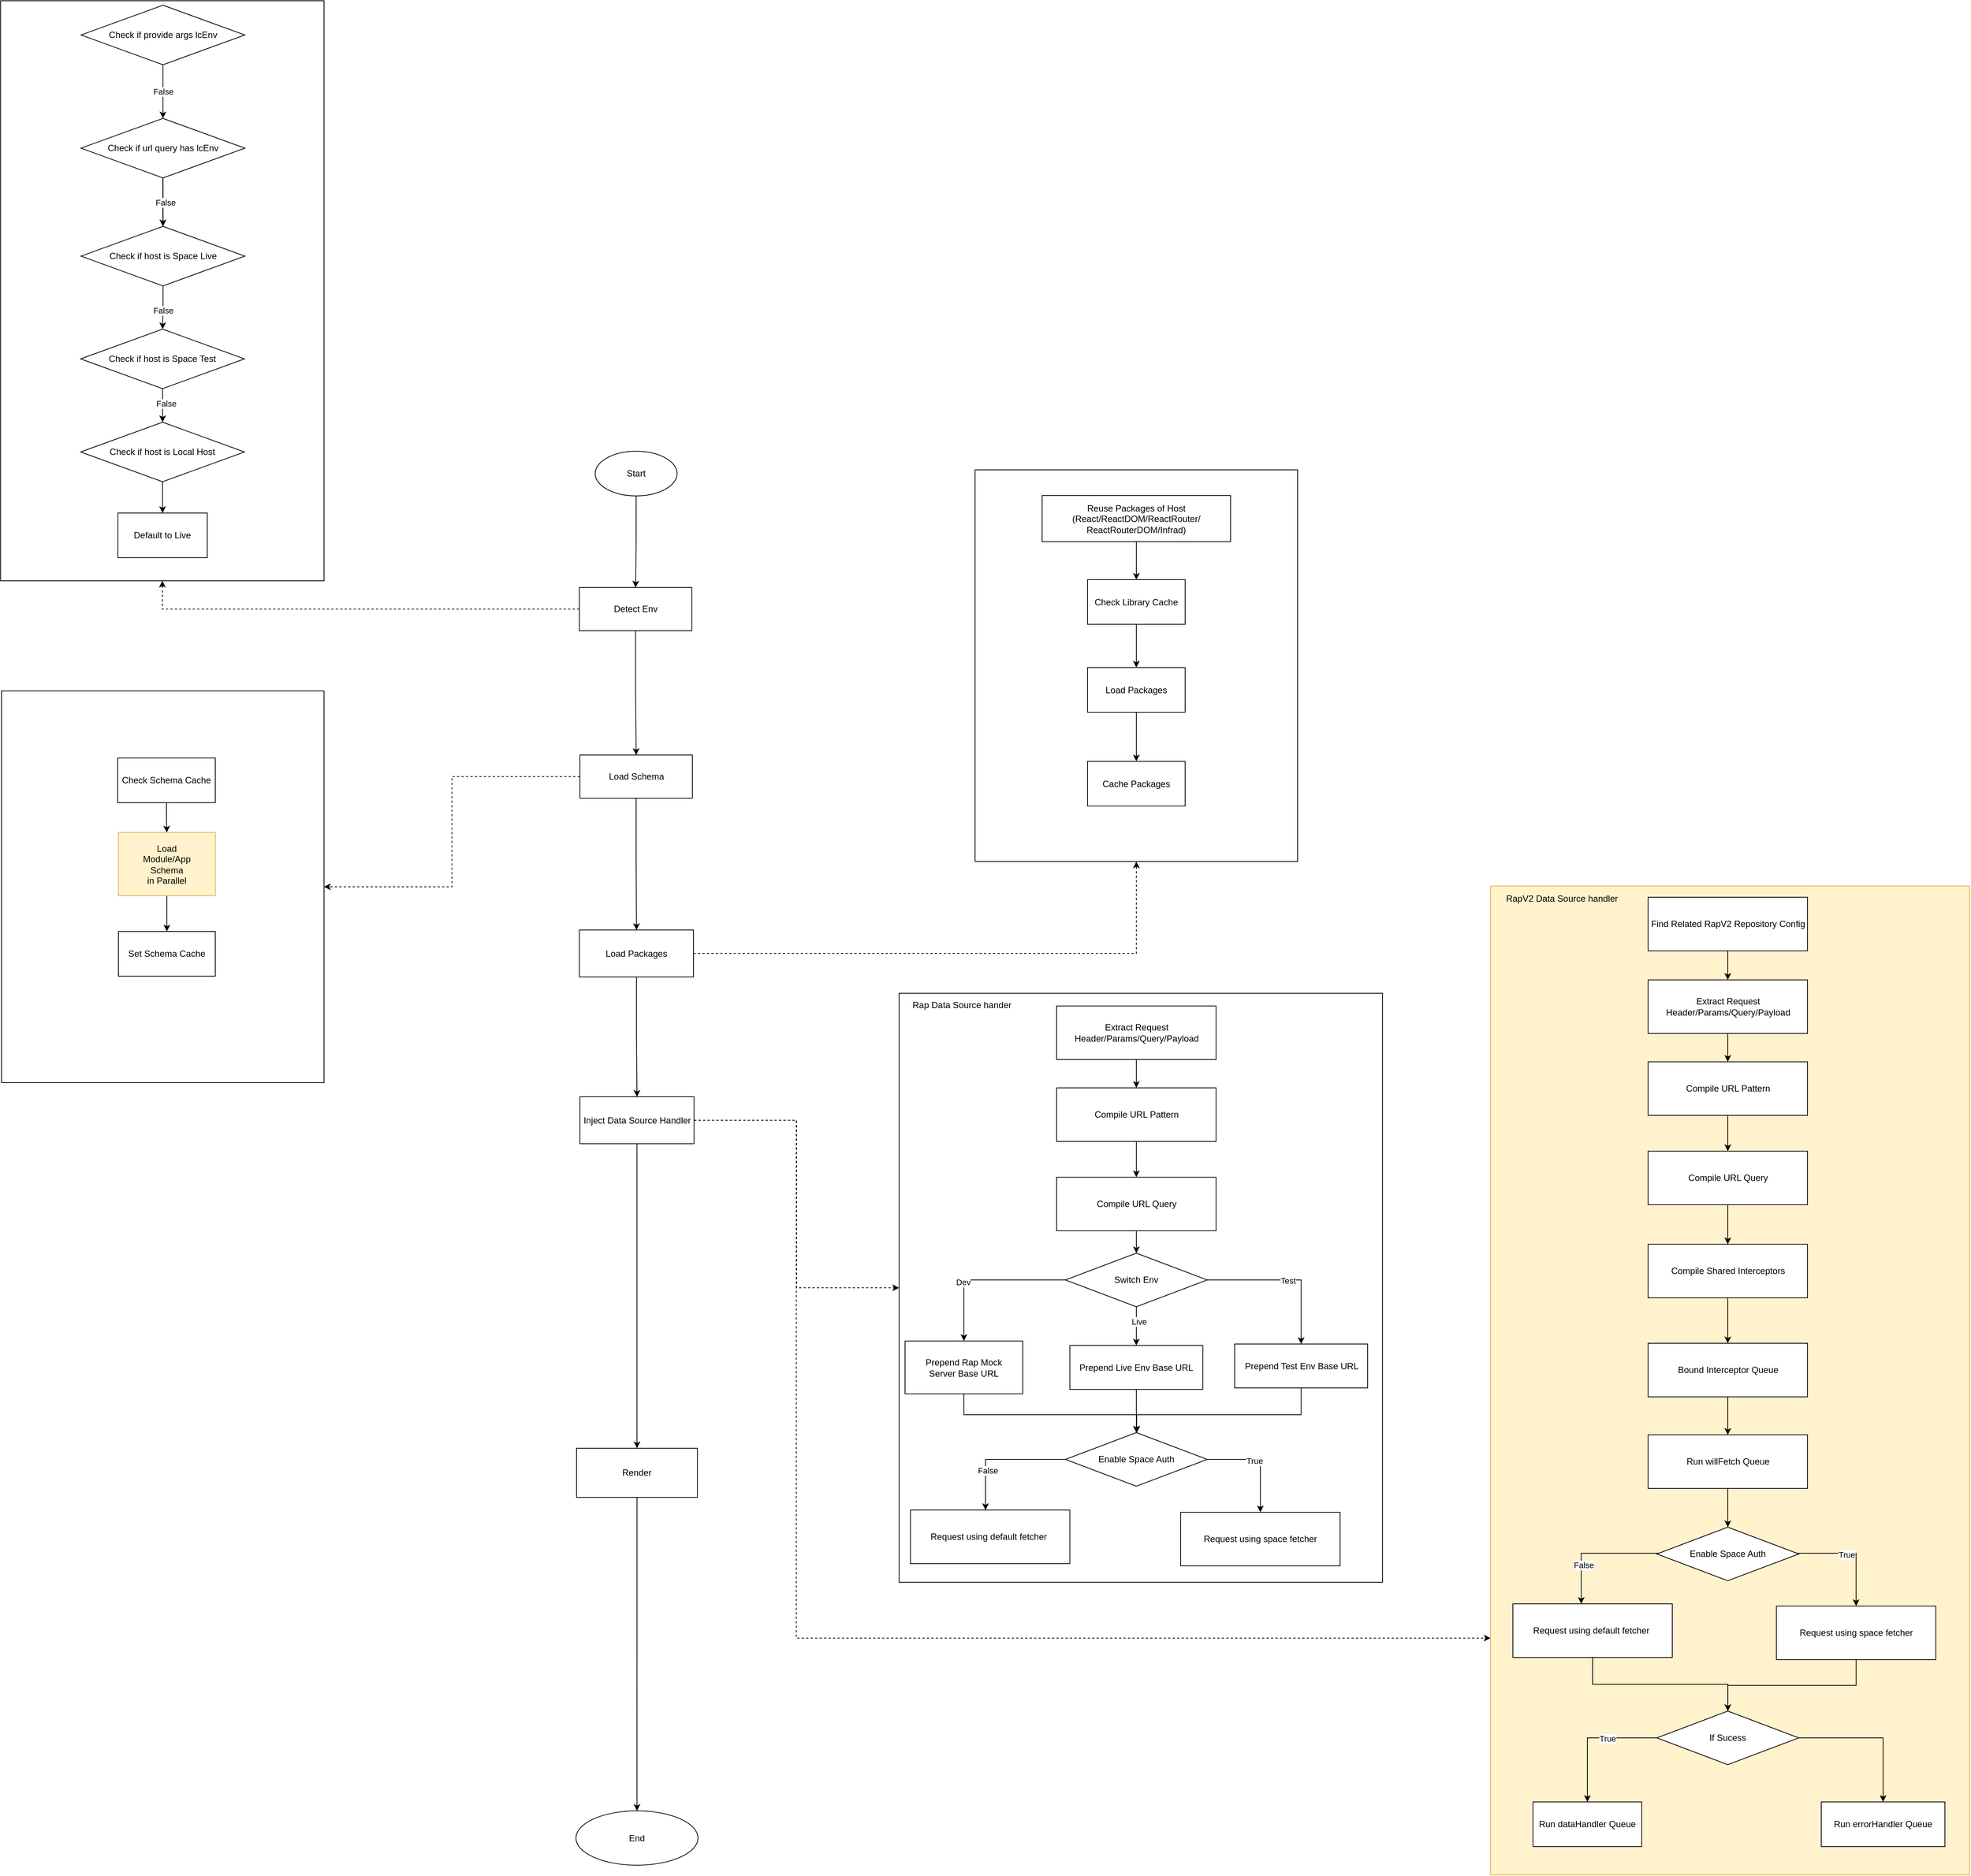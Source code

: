 <mxfile version="21.3.7" type="github">
  <diagram name="Page-1" id="h-ahOq1lyhNz10ORgpAL">
    <mxGraphModel dx="2860" dy="2374" grid="0" gridSize="10" guides="1" tooltips="1" connect="1" arrows="1" fold="1" page="0" pageScale="1" pageWidth="827" pageHeight="1169" math="0" shadow="0">
      <root>
        <mxCell id="0" />
        <mxCell id="1" parent="0" />
        <mxCell id="r_sYGjCmVXQHVw2-_Qh0-10" value="" style="edgeStyle=orthogonalEdgeStyle;rounded=0;orthogonalLoop=1;jettySize=auto;html=1;" edge="1" parent="1" source="r_sYGjCmVXQHVw2-_Qh0-5" target="r_sYGjCmVXQHVw2-_Qh0-9">
          <mxGeometry relative="1" as="geometry" />
        </mxCell>
        <mxCell id="r_sYGjCmVXQHVw2-_Qh0-63" style="edgeStyle=orthogonalEdgeStyle;rounded=0;orthogonalLoop=1;jettySize=auto;html=1;dashed=1;" edge="1" parent="1" source="r_sYGjCmVXQHVw2-_Qh0-5" target="r_sYGjCmVXQHVw2-_Qh0-12">
          <mxGeometry relative="1" as="geometry" />
        </mxCell>
        <mxCell id="r_sYGjCmVXQHVw2-_Qh0-5" value="Load Schema" style="rounded=0;whiteSpace=wrap;html=1;" vertex="1" parent="1">
          <mxGeometry x="259.5" y="31" width="151" height="58" as="geometry" />
        </mxCell>
        <mxCell id="r_sYGjCmVXQHVw2-_Qh0-1" value="Start" style="ellipse;whiteSpace=wrap;html=1;" vertex="1" parent="1">
          <mxGeometry x="280" y="-377" width="110" height="60" as="geometry" />
        </mxCell>
        <mxCell id="r_sYGjCmVXQHVw2-_Qh0-22" style="edgeStyle=orthogonalEdgeStyle;rounded=0;orthogonalLoop=1;jettySize=auto;html=1;dashed=1;" edge="1" parent="1" source="r_sYGjCmVXQHVw2-_Qh0-9" target="r_sYGjCmVXQHVw2-_Qh0-21">
          <mxGeometry relative="1" as="geometry" />
        </mxCell>
        <mxCell id="r_sYGjCmVXQHVw2-_Qh0-67" value="" style="edgeStyle=orthogonalEdgeStyle;rounded=0;orthogonalLoop=1;jettySize=auto;html=1;" edge="1" parent="1" source="r_sYGjCmVXQHVw2-_Qh0-9" target="r_sYGjCmVXQHVw2-_Qh0-66">
          <mxGeometry relative="1" as="geometry" />
        </mxCell>
        <mxCell id="r_sYGjCmVXQHVw2-_Qh0-9" value="Load Packages" style="rounded=0;whiteSpace=wrap;html=1;" vertex="1" parent="1">
          <mxGeometry x="258.75" y="266" width="153.25" height="63" as="geometry" />
        </mxCell>
        <mxCell id="r_sYGjCmVXQHVw2-_Qh0-12" value="" style="rounded=0;whiteSpace=wrap;html=1;" vertex="1" parent="1">
          <mxGeometry x="-517" y="-55" width="433" height="526" as="geometry" />
        </mxCell>
        <mxCell id="r_sYGjCmVXQHVw2-_Qh0-20" value="" style="edgeStyle=orthogonalEdgeStyle;rounded=0;orthogonalLoop=1;jettySize=auto;html=1;" edge="1" parent="1" source="r_sYGjCmVXQHVw2-_Qh0-13" target="r_sYGjCmVXQHVw2-_Qh0-19">
          <mxGeometry relative="1" as="geometry" />
        </mxCell>
        <mxCell id="r_sYGjCmVXQHVw2-_Qh0-13" value="Load &lt;br&gt;Module/App&lt;br&gt;Schema&lt;br&gt;in Parallel" style="rounded=0;whiteSpace=wrap;html=1;fillColor=#fff2cc;strokeColor=#d6b656;" vertex="1" parent="1">
          <mxGeometry x="-360" y="135" width="130" height="85" as="geometry" />
        </mxCell>
        <mxCell id="r_sYGjCmVXQHVw2-_Qh0-16" style="edgeStyle=orthogonalEdgeStyle;rounded=0;orthogonalLoop=1;jettySize=auto;html=1;" edge="1" parent="1" source="r_sYGjCmVXQHVw2-_Qh0-15" target="r_sYGjCmVXQHVw2-_Qh0-13">
          <mxGeometry relative="1" as="geometry" />
        </mxCell>
        <mxCell id="r_sYGjCmVXQHVw2-_Qh0-15" value="Check Schema Cache" style="rounded=0;whiteSpace=wrap;html=1;" vertex="1" parent="1">
          <mxGeometry x="-361" y="35" width="131" height="60" as="geometry" />
        </mxCell>
        <mxCell id="r_sYGjCmVXQHVw2-_Qh0-19" value="Set Schema Cache" style="rounded=0;whiteSpace=wrap;html=1;" vertex="1" parent="1">
          <mxGeometry x="-360" y="268" width="130" height="60" as="geometry" />
        </mxCell>
        <mxCell id="r_sYGjCmVXQHVw2-_Qh0-21" value="" style="rounded=0;whiteSpace=wrap;html=1;" vertex="1" parent="1">
          <mxGeometry x="790" y="-352" width="433" height="526" as="geometry" />
        </mxCell>
        <mxCell id="r_sYGjCmVXQHVw2-_Qh0-27" style="edgeStyle=orthogonalEdgeStyle;rounded=0;orthogonalLoop=1;jettySize=auto;html=1;" edge="1" parent="1" source="r_sYGjCmVXQHVw2-_Qh0-23" target="r_sYGjCmVXQHVw2-_Qh0-26">
          <mxGeometry relative="1" as="geometry" />
        </mxCell>
        <mxCell id="r_sYGjCmVXQHVw2-_Qh0-23" value="Check Library Cache" style="rounded=0;whiteSpace=wrap;html=1;" vertex="1" parent="1">
          <mxGeometry x="941" y="-204.5" width="131" height="60" as="geometry" />
        </mxCell>
        <mxCell id="r_sYGjCmVXQHVw2-_Qh0-25" style="edgeStyle=orthogonalEdgeStyle;rounded=0;orthogonalLoop=1;jettySize=auto;html=1;entryX=0.5;entryY=0;entryDx=0;entryDy=0;" edge="1" parent="1" source="r_sYGjCmVXQHVw2-_Qh0-24" target="r_sYGjCmVXQHVw2-_Qh0-23">
          <mxGeometry relative="1" as="geometry" />
        </mxCell>
        <mxCell id="r_sYGjCmVXQHVw2-_Qh0-24" value="Reuse Packages of Host&lt;br&gt;(React/ReactDOM/ReactRouter/&lt;br&gt;ReactRouterDOM/Infrad)" style="rounded=0;whiteSpace=wrap;html=1;" vertex="1" parent="1">
          <mxGeometry x="880" y="-317.5" width="253" height="62" as="geometry" />
        </mxCell>
        <mxCell id="r_sYGjCmVXQHVw2-_Qh0-29" style="edgeStyle=orthogonalEdgeStyle;rounded=0;orthogonalLoop=1;jettySize=auto;html=1;entryX=0.5;entryY=0;entryDx=0;entryDy=0;" edge="1" parent="1" source="r_sYGjCmVXQHVw2-_Qh0-26" target="r_sYGjCmVXQHVw2-_Qh0-28">
          <mxGeometry relative="1" as="geometry" />
        </mxCell>
        <mxCell id="r_sYGjCmVXQHVw2-_Qh0-26" value="Load Packages" style="rounded=0;whiteSpace=wrap;html=1;" vertex="1" parent="1">
          <mxGeometry x="941" y="-86.5" width="131" height="60" as="geometry" />
        </mxCell>
        <mxCell id="r_sYGjCmVXQHVw2-_Qh0-28" value="Cache Packages" style="rounded=0;whiteSpace=wrap;html=1;" vertex="1" parent="1">
          <mxGeometry x="941" y="39.5" width="131" height="60" as="geometry" />
        </mxCell>
        <mxCell id="r_sYGjCmVXQHVw2-_Qh0-31" value="" style="edgeStyle=orthogonalEdgeStyle;rounded=0;orthogonalLoop=1;jettySize=auto;html=1;" edge="1" parent="1" source="r_sYGjCmVXQHVw2-_Qh0-1" target="r_sYGjCmVXQHVw2-_Qh0-30">
          <mxGeometry relative="1" as="geometry">
            <mxPoint x="335" y="-317" as="sourcePoint" />
            <mxPoint x="335" y="139" as="targetPoint" />
          </mxGeometry>
        </mxCell>
        <mxCell id="r_sYGjCmVXQHVw2-_Qh0-32" style="edgeStyle=orthogonalEdgeStyle;rounded=0;orthogonalLoop=1;jettySize=auto;html=1;" edge="1" parent="1" source="r_sYGjCmVXQHVw2-_Qh0-30" target="r_sYGjCmVXQHVw2-_Qh0-5">
          <mxGeometry relative="1" as="geometry" />
        </mxCell>
        <mxCell id="r_sYGjCmVXQHVw2-_Qh0-34" style="edgeStyle=orthogonalEdgeStyle;rounded=0;orthogonalLoop=1;jettySize=auto;html=1;dashed=1;" edge="1" parent="1" source="r_sYGjCmVXQHVw2-_Qh0-30" target="r_sYGjCmVXQHVw2-_Qh0-33">
          <mxGeometry relative="1" as="geometry" />
        </mxCell>
        <mxCell id="r_sYGjCmVXQHVw2-_Qh0-30" value="Detect Env" style="rounded=0;whiteSpace=wrap;html=1;" vertex="1" parent="1">
          <mxGeometry x="258.75" y="-194" width="151" height="58" as="geometry" />
        </mxCell>
        <mxCell id="r_sYGjCmVXQHVw2-_Qh0-33" value="" style="rounded=0;whiteSpace=wrap;html=1;" vertex="1" parent="1">
          <mxGeometry x="-518.25" y="-982" width="434.25" height="779" as="geometry" />
        </mxCell>
        <mxCell id="r_sYGjCmVXQHVw2-_Qh0-46" value="False" style="edgeStyle=orthogonalEdgeStyle;rounded=0;orthogonalLoop=1;jettySize=auto;html=1;" edge="1" parent="1" source="r_sYGjCmVXQHVw2-_Qh0-42" target="r_sYGjCmVXQHVw2-_Qh0-45">
          <mxGeometry relative="1" as="geometry" />
        </mxCell>
        <mxCell id="r_sYGjCmVXQHVw2-_Qh0-42" value="Check if provide args lcEnv" style="rhombus;whiteSpace=wrap;html=1;" vertex="1" parent="1">
          <mxGeometry x="-410.25" y="-976" width="220" height="80" as="geometry" />
        </mxCell>
        <mxCell id="r_sYGjCmVXQHVw2-_Qh0-48" value="" style="edgeStyle=orthogonalEdgeStyle;rounded=0;orthogonalLoop=1;jettySize=auto;html=1;" edge="1" parent="1" source="r_sYGjCmVXQHVw2-_Qh0-45" target="r_sYGjCmVXQHVw2-_Qh0-47">
          <mxGeometry relative="1" as="geometry" />
        </mxCell>
        <mxCell id="r_sYGjCmVXQHVw2-_Qh0-53" value="" style="edgeStyle=orthogonalEdgeStyle;rounded=0;orthogonalLoop=1;jettySize=auto;html=1;" edge="1" parent="1" source="r_sYGjCmVXQHVw2-_Qh0-45" target="r_sYGjCmVXQHVw2-_Qh0-47">
          <mxGeometry relative="1" as="geometry" />
        </mxCell>
        <mxCell id="r_sYGjCmVXQHVw2-_Qh0-54" value="False" style="edgeLabel;html=1;align=center;verticalAlign=middle;resizable=0;points=[];" vertex="1" connectable="0" parent="r_sYGjCmVXQHVw2-_Qh0-53">
          <mxGeometry x="0.015" y="3" relative="1" as="geometry">
            <mxPoint as="offset" />
          </mxGeometry>
        </mxCell>
        <mxCell id="r_sYGjCmVXQHVw2-_Qh0-45" value="Check if url query has lcEnv" style="rhombus;whiteSpace=wrap;html=1;" vertex="1" parent="1">
          <mxGeometry x="-410.25" y="-824" width="220" height="80" as="geometry" />
        </mxCell>
        <mxCell id="r_sYGjCmVXQHVw2-_Qh0-50" value="" style="edgeStyle=orthogonalEdgeStyle;rounded=0;orthogonalLoop=1;jettySize=auto;html=1;" edge="1" parent="1" source="r_sYGjCmVXQHVw2-_Qh0-47" target="r_sYGjCmVXQHVw2-_Qh0-49">
          <mxGeometry relative="1" as="geometry" />
        </mxCell>
        <mxCell id="r_sYGjCmVXQHVw2-_Qh0-55" value="False" style="edgeLabel;html=1;align=center;verticalAlign=middle;resizable=0;points=[];" vertex="1" connectable="0" parent="r_sYGjCmVXQHVw2-_Qh0-50">
          <mxGeometry x="0.111" relative="1" as="geometry">
            <mxPoint y="1" as="offset" />
          </mxGeometry>
        </mxCell>
        <mxCell id="r_sYGjCmVXQHVw2-_Qh0-47" value="Check if host is Space Live" style="rhombus;whiteSpace=wrap;html=1;" vertex="1" parent="1">
          <mxGeometry x="-410.25" y="-679" width="220" height="80" as="geometry" />
        </mxCell>
        <mxCell id="r_sYGjCmVXQHVw2-_Qh0-52" value="" style="edgeStyle=orthogonalEdgeStyle;rounded=0;orthogonalLoop=1;jettySize=auto;html=1;" edge="1" parent="1" source="r_sYGjCmVXQHVw2-_Qh0-49" target="r_sYGjCmVXQHVw2-_Qh0-51">
          <mxGeometry relative="1" as="geometry" />
        </mxCell>
        <mxCell id="r_sYGjCmVXQHVw2-_Qh0-56" value="False" style="edgeLabel;html=1;align=center;verticalAlign=middle;resizable=0;points=[];" vertex="1" connectable="0" parent="r_sYGjCmVXQHVw2-_Qh0-52">
          <mxGeometry x="-0.111" y="4" relative="1" as="geometry">
            <mxPoint as="offset" />
          </mxGeometry>
        </mxCell>
        <mxCell id="r_sYGjCmVXQHVw2-_Qh0-49" value="Check if host is Space Test" style="rhombus;whiteSpace=wrap;html=1;" vertex="1" parent="1">
          <mxGeometry x="-410.75" y="-541" width="220" height="80" as="geometry" />
        </mxCell>
        <mxCell id="r_sYGjCmVXQHVw2-_Qh0-61" value="" style="edgeStyle=orthogonalEdgeStyle;rounded=0;orthogonalLoop=1;jettySize=auto;html=1;" edge="1" parent="1" source="r_sYGjCmVXQHVw2-_Qh0-51" target="r_sYGjCmVXQHVw2-_Qh0-60">
          <mxGeometry relative="1" as="geometry" />
        </mxCell>
        <mxCell id="r_sYGjCmVXQHVw2-_Qh0-51" value="Check if host is Local Host" style="rhombus;whiteSpace=wrap;html=1;" vertex="1" parent="1">
          <mxGeometry x="-410.75" y="-416" width="220" height="80" as="geometry" />
        </mxCell>
        <mxCell id="r_sYGjCmVXQHVw2-_Qh0-60" value="Default to Live" style="whiteSpace=wrap;html=1;" vertex="1" parent="1">
          <mxGeometry x="-360.75" y="-294" width="120" height="60" as="geometry" />
        </mxCell>
        <mxCell id="r_sYGjCmVXQHVw2-_Qh0-69" style="edgeStyle=orthogonalEdgeStyle;rounded=0;orthogonalLoop=1;jettySize=auto;html=1;dashed=1;" edge="1" parent="1" source="r_sYGjCmVXQHVw2-_Qh0-66" target="r_sYGjCmVXQHVw2-_Qh0-68">
          <mxGeometry relative="1" as="geometry" />
        </mxCell>
        <mxCell id="r_sYGjCmVXQHVw2-_Qh0-128" style="edgeStyle=orthogonalEdgeStyle;rounded=0;orthogonalLoop=1;jettySize=auto;html=1;dashed=1;" edge="1" parent="1" source="r_sYGjCmVXQHVw2-_Qh0-66" target="r_sYGjCmVXQHVw2-_Qh0-100">
          <mxGeometry relative="1" as="geometry">
            <Array as="points">
              <mxPoint x="550" y="522" />
              <mxPoint x="550" y="1217" />
            </Array>
          </mxGeometry>
        </mxCell>
        <mxCell id="r_sYGjCmVXQHVw2-_Qh0-177" value="" style="edgeStyle=orthogonalEdgeStyle;rounded=0;orthogonalLoop=1;jettySize=auto;html=1;" edge="1" parent="1" source="r_sYGjCmVXQHVw2-_Qh0-66" target="r_sYGjCmVXQHVw2-_Qh0-176">
          <mxGeometry relative="1" as="geometry" />
        </mxCell>
        <mxCell id="r_sYGjCmVXQHVw2-_Qh0-66" value="Inject Data Source Handler" style="rounded=0;whiteSpace=wrap;html=1;" vertex="1" parent="1">
          <mxGeometry x="259.5" y="490" width="153.25" height="63" as="geometry" />
        </mxCell>
        <mxCell id="r_sYGjCmVXQHVw2-_Qh0-68" value="" style="rounded=0;whiteSpace=wrap;html=1;" vertex="1" parent="1">
          <mxGeometry x="688" y="351" width="649" height="791" as="geometry" />
        </mxCell>
        <mxCell id="r_sYGjCmVXQHVw2-_Qh0-70" value="Rap Data Source hander" style="text;strokeColor=none;align=center;fillColor=none;html=1;verticalAlign=middle;whiteSpace=wrap;rounded=0;" vertex="1" parent="1">
          <mxGeometry x="691" y="353" width="163" height="27" as="geometry" />
        </mxCell>
        <mxCell id="r_sYGjCmVXQHVw2-_Qh0-80" style="edgeStyle=orthogonalEdgeStyle;rounded=0;orthogonalLoop=1;jettySize=auto;html=1;exitX=0;exitY=0.5;exitDx=0;exitDy=0;" edge="1" parent="1" source="r_sYGjCmVXQHVw2-_Qh0-71" target="r_sYGjCmVXQHVw2-_Qh0-79">
          <mxGeometry relative="1" as="geometry" />
        </mxCell>
        <mxCell id="r_sYGjCmVXQHVw2-_Qh0-81" value="Dev" style="edgeLabel;html=1;align=center;verticalAlign=middle;resizable=0;points=[];" vertex="1" connectable="0" parent="r_sYGjCmVXQHVw2-_Qh0-80">
          <mxGeometry x="0.27" y="-1" relative="1" as="geometry">
            <mxPoint as="offset" />
          </mxGeometry>
        </mxCell>
        <mxCell id="r_sYGjCmVXQHVw2-_Qh0-83" style="edgeStyle=orthogonalEdgeStyle;rounded=0;orthogonalLoop=1;jettySize=auto;html=1;" edge="1" parent="1" source="r_sYGjCmVXQHVw2-_Qh0-71" target="r_sYGjCmVXQHVw2-_Qh0-82">
          <mxGeometry relative="1" as="geometry" />
        </mxCell>
        <mxCell id="r_sYGjCmVXQHVw2-_Qh0-87" value="Live" style="edgeLabel;html=1;align=center;verticalAlign=middle;resizable=0;points=[];" vertex="1" connectable="0" parent="r_sYGjCmVXQHVw2-_Qh0-83">
          <mxGeometry x="-0.231" y="3" relative="1" as="geometry">
            <mxPoint as="offset" />
          </mxGeometry>
        </mxCell>
        <mxCell id="r_sYGjCmVXQHVw2-_Qh0-85" style="edgeStyle=orthogonalEdgeStyle;rounded=0;orthogonalLoop=1;jettySize=auto;html=1;" edge="1" parent="1" source="r_sYGjCmVXQHVw2-_Qh0-71" target="r_sYGjCmVXQHVw2-_Qh0-84">
          <mxGeometry relative="1" as="geometry" />
        </mxCell>
        <mxCell id="r_sYGjCmVXQHVw2-_Qh0-86" value="Test" style="edgeLabel;html=1;align=center;verticalAlign=middle;resizable=0;points=[];" vertex="1" connectable="0" parent="r_sYGjCmVXQHVw2-_Qh0-85">
          <mxGeometry x="0.02" y="-1" relative="1" as="geometry">
            <mxPoint as="offset" />
          </mxGeometry>
        </mxCell>
        <mxCell id="r_sYGjCmVXQHVw2-_Qh0-71" value="Switch Env" style="rhombus;whiteSpace=wrap;html=1;" vertex="1" parent="1">
          <mxGeometry x="911.25" y="700" width="190.5" height="72" as="geometry" />
        </mxCell>
        <mxCell id="r_sYGjCmVXQHVw2-_Qh0-77" style="edgeStyle=orthogonalEdgeStyle;rounded=0;orthogonalLoop=1;jettySize=auto;html=1;" edge="1" parent="1" source="r_sYGjCmVXQHVw2-_Qh0-72" target="r_sYGjCmVXQHVw2-_Qh0-76">
          <mxGeometry relative="1" as="geometry" />
        </mxCell>
        <mxCell id="r_sYGjCmVXQHVw2-_Qh0-72" value="Compile URL Pattern" style="rounded=0;whiteSpace=wrap;html=1;" vertex="1" parent="1">
          <mxGeometry x="899.5" y="478" width="214" height="72" as="geometry" />
        </mxCell>
        <mxCell id="r_sYGjCmVXQHVw2-_Qh0-74" value="" style="edgeStyle=orthogonalEdgeStyle;rounded=0;orthogonalLoop=1;jettySize=auto;html=1;" edge="1" parent="1" source="r_sYGjCmVXQHVw2-_Qh0-73" target="r_sYGjCmVXQHVw2-_Qh0-72">
          <mxGeometry relative="1" as="geometry" />
        </mxCell>
        <mxCell id="r_sYGjCmVXQHVw2-_Qh0-73" value="Extract Request Header/Params/Query/Payload" style="rounded=0;whiteSpace=wrap;html=1;" vertex="1" parent="1">
          <mxGeometry x="899.5" y="368" width="214" height="72" as="geometry" />
        </mxCell>
        <mxCell id="r_sYGjCmVXQHVw2-_Qh0-78" style="edgeStyle=orthogonalEdgeStyle;rounded=0;orthogonalLoop=1;jettySize=auto;html=1;" edge="1" parent="1" source="r_sYGjCmVXQHVw2-_Qh0-76" target="r_sYGjCmVXQHVw2-_Qh0-71">
          <mxGeometry relative="1" as="geometry" />
        </mxCell>
        <mxCell id="r_sYGjCmVXQHVw2-_Qh0-76" value="Compile URL Query" style="rounded=0;whiteSpace=wrap;html=1;" vertex="1" parent="1">
          <mxGeometry x="899.5" y="598" width="214" height="72" as="geometry" />
        </mxCell>
        <mxCell id="r_sYGjCmVXQHVw2-_Qh0-90" style="edgeStyle=orthogonalEdgeStyle;rounded=0;orthogonalLoop=1;jettySize=auto;html=1;" edge="1" parent="1" source="r_sYGjCmVXQHVw2-_Qh0-79" target="r_sYGjCmVXQHVw2-_Qh0-89">
          <mxGeometry relative="1" as="geometry">
            <Array as="points">
              <mxPoint x="775" y="917" />
              <mxPoint x="1007" y="917" />
            </Array>
          </mxGeometry>
        </mxCell>
        <mxCell id="r_sYGjCmVXQHVw2-_Qh0-79" value="Prepend Rap Mock &lt;br&gt;Server Base URL" style="rounded=0;whiteSpace=wrap;html=1;" vertex="1" parent="1">
          <mxGeometry x="696" y="818" width="158" height="71" as="geometry" />
        </mxCell>
        <mxCell id="r_sYGjCmVXQHVw2-_Qh0-92" style="edgeStyle=orthogonalEdgeStyle;rounded=0;orthogonalLoop=1;jettySize=auto;html=1;" edge="1" parent="1" source="r_sYGjCmVXQHVw2-_Qh0-82" target="r_sYGjCmVXQHVw2-_Qh0-89">
          <mxGeometry relative="1" as="geometry" />
        </mxCell>
        <mxCell id="r_sYGjCmVXQHVw2-_Qh0-82" value="Prepend Live Env Base URL" style="rounded=0;whiteSpace=wrap;html=1;" vertex="1" parent="1">
          <mxGeometry x="917.25" y="824" width="178.5" height="59" as="geometry" />
        </mxCell>
        <mxCell id="r_sYGjCmVXQHVw2-_Qh0-94" style="edgeStyle=orthogonalEdgeStyle;rounded=0;orthogonalLoop=1;jettySize=auto;html=1;" edge="1" parent="1" source="r_sYGjCmVXQHVw2-_Qh0-84" target="r_sYGjCmVXQHVw2-_Qh0-89">
          <mxGeometry relative="1" as="geometry">
            <Array as="points">
              <mxPoint x="1228" y="917" />
              <mxPoint x="1007" y="917" />
            </Array>
          </mxGeometry>
        </mxCell>
        <mxCell id="r_sYGjCmVXQHVw2-_Qh0-84" value="Prepend Test Env Base URL" style="rounded=0;whiteSpace=wrap;html=1;" vertex="1" parent="1">
          <mxGeometry x="1138.5" y="822" width="178.5" height="59" as="geometry" />
        </mxCell>
        <mxCell id="r_sYGjCmVXQHVw2-_Qh0-88" value="Request using space fetcher" style="rounded=0;whiteSpace=wrap;html=1;" vertex="1" parent="1">
          <mxGeometry x="1066" y="1048" width="214" height="72" as="geometry" />
        </mxCell>
        <mxCell id="r_sYGjCmVXQHVw2-_Qh0-98" style="edgeStyle=orthogonalEdgeStyle;rounded=0;orthogonalLoop=1;jettySize=auto;html=1;" edge="1" parent="1" source="r_sYGjCmVXQHVw2-_Qh0-89" target="r_sYGjCmVXQHVw2-_Qh0-88">
          <mxGeometry relative="1" as="geometry">
            <Array as="points">
              <mxPoint x="1173" y="977" />
            </Array>
          </mxGeometry>
        </mxCell>
        <mxCell id="r_sYGjCmVXQHVw2-_Qh0-99" value="True" style="edgeLabel;html=1;align=center;verticalAlign=middle;resizable=0;points=[];" vertex="1" connectable="0" parent="r_sYGjCmVXQHVw2-_Qh0-98">
          <mxGeometry x="-0.111" y="-2" relative="1" as="geometry">
            <mxPoint as="offset" />
          </mxGeometry>
        </mxCell>
        <mxCell id="r_sYGjCmVXQHVw2-_Qh0-158" style="edgeStyle=orthogonalEdgeStyle;rounded=0;orthogonalLoop=1;jettySize=auto;html=1;" edge="1" parent="1" source="r_sYGjCmVXQHVw2-_Qh0-89" target="r_sYGjCmVXQHVw2-_Qh0-95">
          <mxGeometry relative="1" as="geometry">
            <Array as="points">
              <mxPoint x="804" y="977" />
            </Array>
          </mxGeometry>
        </mxCell>
        <mxCell id="r_sYGjCmVXQHVw2-_Qh0-159" value="False" style="edgeLabel;html=1;align=center;verticalAlign=middle;resizable=0;points=[];" vertex="1" connectable="0" parent="r_sYGjCmVXQHVw2-_Qh0-158">
          <mxGeometry x="0.387" y="3" relative="1" as="geometry">
            <mxPoint as="offset" />
          </mxGeometry>
        </mxCell>
        <mxCell id="r_sYGjCmVXQHVw2-_Qh0-89" value="Enable Space Auth" style="rhombus;whiteSpace=wrap;html=1;" vertex="1" parent="1">
          <mxGeometry x="911.25" y="941" width="190.5" height="72" as="geometry" />
        </mxCell>
        <mxCell id="r_sYGjCmVXQHVw2-_Qh0-95" value="Request using default fetcher&amp;nbsp;" style="rounded=0;whiteSpace=wrap;html=1;" vertex="1" parent="1">
          <mxGeometry x="703.25" y="1045" width="214" height="72" as="geometry" />
        </mxCell>
        <mxCell id="r_sYGjCmVXQHVw2-_Qh0-100" value="" style="rounded=0;whiteSpace=wrap;html=1;fillColor=#fff2cc;strokeColor=#d6b656;" vertex="1" parent="1">
          <mxGeometry x="1482" y="207" width="643" height="1328" as="geometry" />
        </mxCell>
        <mxCell id="r_sYGjCmVXQHVw2-_Qh0-101" value="RapV2 Data Source handler" style="text;strokeColor=none;align=center;fillColor=none;html=1;verticalAlign=middle;whiteSpace=wrap;rounded=0;" vertex="1" parent="1">
          <mxGeometry x="1487" y="209" width="182" height="30" as="geometry" />
        </mxCell>
        <mxCell id="r_sYGjCmVXQHVw2-_Qh0-147" style="edgeStyle=orthogonalEdgeStyle;rounded=0;orthogonalLoop=1;jettySize=auto;html=1;" edge="1" parent="1" source="r_sYGjCmVXQHVw2-_Qh0-110" target="r_sYGjCmVXQHVw2-_Qh0-114">
          <mxGeometry relative="1" as="geometry" />
        </mxCell>
        <mxCell id="r_sYGjCmVXQHVw2-_Qh0-110" value="Compile URL Pattern" style="rounded=0;whiteSpace=wrap;html=1;" vertex="1" parent="1">
          <mxGeometry x="1693.5" y="443" width="214" height="72" as="geometry" />
        </mxCell>
        <mxCell id="r_sYGjCmVXQHVw2-_Qh0-111" value="" style="edgeStyle=orthogonalEdgeStyle;rounded=0;orthogonalLoop=1;jettySize=auto;html=1;" edge="1" parent="1" source="r_sYGjCmVXQHVw2-_Qh0-112" target="r_sYGjCmVXQHVw2-_Qh0-110">
          <mxGeometry relative="1" as="geometry" />
        </mxCell>
        <mxCell id="r_sYGjCmVXQHVw2-_Qh0-112" value="Extract Request Header/Params/Query/Payload" style="rounded=0;whiteSpace=wrap;html=1;" vertex="1" parent="1">
          <mxGeometry x="1693.5" y="333" width="214" height="72" as="geometry" />
        </mxCell>
        <mxCell id="r_sYGjCmVXQHVw2-_Qh0-149" value="" style="edgeStyle=orthogonalEdgeStyle;rounded=0;orthogonalLoop=1;jettySize=auto;html=1;" edge="1" parent="1" source="r_sYGjCmVXQHVw2-_Qh0-114" target="r_sYGjCmVXQHVw2-_Qh0-148">
          <mxGeometry relative="1" as="geometry" />
        </mxCell>
        <mxCell id="r_sYGjCmVXQHVw2-_Qh0-114" value="Compile URL Query" style="rounded=0;whiteSpace=wrap;html=1;" vertex="1" parent="1">
          <mxGeometry x="1693.5" y="563" width="214" height="72" as="geometry" />
        </mxCell>
        <mxCell id="r_sYGjCmVXQHVw2-_Qh0-122" style="edgeStyle=orthogonalEdgeStyle;rounded=0;orthogonalLoop=1;jettySize=auto;html=1;" edge="1" parent="1" target="r_sYGjCmVXQHVw2-_Qh0-127">
          <mxGeometry relative="1" as="geometry">
            <Array as="points">
              <mxPoint x="1619" y="1807" />
            </Array>
            <mxPoint x="1701.542" y="1807" as="sourcePoint" />
          </mxGeometry>
        </mxCell>
        <mxCell id="r_sYGjCmVXQHVw2-_Qh0-123" value="False" style="edgeLabel;html=1;align=center;verticalAlign=middle;resizable=0;points=[];" vertex="1" connectable="0" parent="r_sYGjCmVXQHVw2-_Qh0-122">
          <mxGeometry x="-0.247" y="4" relative="1" as="geometry">
            <mxPoint as="offset" />
          </mxGeometry>
        </mxCell>
        <mxCell id="r_sYGjCmVXQHVw2-_Qh0-124" style="edgeStyle=orthogonalEdgeStyle;rounded=0;orthogonalLoop=1;jettySize=auto;html=1;" edge="1" parent="1" target="r_sYGjCmVXQHVw2-_Qh0-121">
          <mxGeometry relative="1" as="geometry">
            <Array as="points">
              <mxPoint x="1958" y="1809" />
            </Array>
            <mxPoint x="1886.75" y="1809" as="sourcePoint" />
          </mxGeometry>
        </mxCell>
        <mxCell id="r_sYGjCmVXQHVw2-_Qh0-125" value="True" style="edgeLabel;html=1;align=center;verticalAlign=middle;resizable=0;points=[];" vertex="1" connectable="0" parent="r_sYGjCmVXQHVw2-_Qh0-124">
          <mxGeometry x="-0.111" y="-2" relative="1" as="geometry">
            <mxPoint as="offset" />
          </mxGeometry>
        </mxCell>
        <mxCell id="r_sYGjCmVXQHVw2-_Qh0-146" style="edgeStyle=orthogonalEdgeStyle;rounded=0;orthogonalLoop=1;jettySize=auto;html=1;" edge="1" parent="1" source="r_sYGjCmVXQHVw2-_Qh0-145" target="r_sYGjCmVXQHVw2-_Qh0-112">
          <mxGeometry relative="1" as="geometry" />
        </mxCell>
        <mxCell id="r_sYGjCmVXQHVw2-_Qh0-145" value="Find Related RapV2 Repository Config" style="rounded=0;whiteSpace=wrap;html=1;" vertex="1" parent="1">
          <mxGeometry x="1693.5" y="222" width="214" height="72" as="geometry" />
        </mxCell>
        <mxCell id="r_sYGjCmVXQHVw2-_Qh0-152" value="" style="edgeStyle=orthogonalEdgeStyle;rounded=0;orthogonalLoop=1;jettySize=auto;html=1;" edge="1" parent="1" source="r_sYGjCmVXQHVw2-_Qh0-148" target="r_sYGjCmVXQHVw2-_Qh0-151">
          <mxGeometry relative="1" as="geometry" />
        </mxCell>
        <mxCell id="r_sYGjCmVXQHVw2-_Qh0-148" value="Compile Shared Interceptors" style="rounded=0;whiteSpace=wrap;html=1;" vertex="1" parent="1">
          <mxGeometry x="1693.5" y="688" width="214" height="72" as="geometry" />
        </mxCell>
        <mxCell id="r_sYGjCmVXQHVw2-_Qh0-154" style="edgeStyle=orthogonalEdgeStyle;rounded=0;orthogonalLoop=1;jettySize=auto;html=1;entryX=0.5;entryY=0;entryDx=0;entryDy=0;" edge="1" parent="1" source="r_sYGjCmVXQHVw2-_Qh0-151" target="r_sYGjCmVXQHVw2-_Qh0-153">
          <mxGeometry relative="1" as="geometry" />
        </mxCell>
        <mxCell id="r_sYGjCmVXQHVw2-_Qh0-151" value="Bound Interceptor Queue" style="rounded=0;whiteSpace=wrap;html=1;" vertex="1" parent="1">
          <mxGeometry x="1693.5" y="821" width="214" height="72" as="geometry" />
        </mxCell>
        <mxCell id="r_sYGjCmVXQHVw2-_Qh0-167" style="edgeStyle=orthogonalEdgeStyle;rounded=0;orthogonalLoop=1;jettySize=auto;html=1;" edge="1" parent="1" source="r_sYGjCmVXQHVw2-_Qh0-153" target="r_sYGjCmVXQHVw2-_Qh0-165">
          <mxGeometry relative="1" as="geometry" />
        </mxCell>
        <mxCell id="r_sYGjCmVXQHVw2-_Qh0-153" value="Run willFetch Queue" style="rounded=0;whiteSpace=wrap;html=1;" vertex="1" parent="1">
          <mxGeometry x="1693.5" y="944" width="214" height="72" as="geometry" />
        </mxCell>
        <mxCell id="r_sYGjCmVXQHVw2-_Qh0-170" style="edgeStyle=orthogonalEdgeStyle;rounded=0;orthogonalLoop=1;jettySize=auto;html=1;" edge="1" parent="1" source="r_sYGjCmVXQHVw2-_Qh0-160" target="r_sYGjCmVXQHVw2-_Qh0-168">
          <mxGeometry relative="1" as="geometry" />
        </mxCell>
        <mxCell id="r_sYGjCmVXQHVw2-_Qh0-160" value="Request using space fetcher" style="rounded=0;whiteSpace=wrap;html=1;" vertex="1" parent="1">
          <mxGeometry x="1865.75" y="1174" width="214" height="72" as="geometry" />
        </mxCell>
        <mxCell id="r_sYGjCmVXQHVw2-_Qh0-161" style="edgeStyle=orthogonalEdgeStyle;rounded=0;orthogonalLoop=1;jettySize=auto;html=1;" edge="1" parent="1" source="r_sYGjCmVXQHVw2-_Qh0-165" target="r_sYGjCmVXQHVw2-_Qh0-160">
          <mxGeometry relative="1" as="geometry">
            <Array as="points">
              <mxPoint x="1972.75" y="1103" />
            </Array>
          </mxGeometry>
        </mxCell>
        <mxCell id="r_sYGjCmVXQHVw2-_Qh0-162" value="True" style="edgeLabel;html=1;align=center;verticalAlign=middle;resizable=0;points=[];" vertex="1" connectable="0" parent="r_sYGjCmVXQHVw2-_Qh0-161">
          <mxGeometry x="-0.111" y="-2" relative="1" as="geometry">
            <mxPoint as="offset" />
          </mxGeometry>
        </mxCell>
        <mxCell id="r_sYGjCmVXQHVw2-_Qh0-163" style="edgeStyle=orthogonalEdgeStyle;rounded=0;orthogonalLoop=1;jettySize=auto;html=1;" edge="1" parent="1" source="r_sYGjCmVXQHVw2-_Qh0-165" target="r_sYGjCmVXQHVw2-_Qh0-166">
          <mxGeometry relative="1" as="geometry">
            <Array as="points">
              <mxPoint x="1603.75" y="1103" />
            </Array>
          </mxGeometry>
        </mxCell>
        <mxCell id="r_sYGjCmVXQHVw2-_Qh0-164" value="False" style="edgeLabel;html=1;align=center;verticalAlign=middle;resizable=0;points=[];" vertex="1" connectable="0" parent="r_sYGjCmVXQHVw2-_Qh0-163">
          <mxGeometry x="0.387" y="3" relative="1" as="geometry">
            <mxPoint as="offset" />
          </mxGeometry>
        </mxCell>
        <mxCell id="r_sYGjCmVXQHVw2-_Qh0-165" value="Enable Space Auth" style="rhombus;whiteSpace=wrap;html=1;" vertex="1" parent="1">
          <mxGeometry x="1705.25" y="1068" width="190.5" height="72" as="geometry" />
        </mxCell>
        <mxCell id="r_sYGjCmVXQHVw2-_Qh0-169" style="edgeStyle=orthogonalEdgeStyle;rounded=0;orthogonalLoop=1;jettySize=auto;html=1;" edge="1" parent="1" source="r_sYGjCmVXQHVw2-_Qh0-166" target="r_sYGjCmVXQHVw2-_Qh0-168">
          <mxGeometry relative="1" as="geometry" />
        </mxCell>
        <mxCell id="r_sYGjCmVXQHVw2-_Qh0-166" value="Request using default fetcher&amp;nbsp;" style="rounded=0;whiteSpace=wrap;html=1;" vertex="1" parent="1">
          <mxGeometry x="1512" y="1171" width="214" height="72" as="geometry" />
        </mxCell>
        <mxCell id="r_sYGjCmVXQHVw2-_Qh0-172" value="" style="edgeStyle=orthogonalEdgeStyle;rounded=0;orthogonalLoop=1;jettySize=auto;html=1;" edge="1" parent="1" source="r_sYGjCmVXQHVw2-_Qh0-168" target="r_sYGjCmVXQHVw2-_Qh0-171">
          <mxGeometry relative="1" as="geometry" />
        </mxCell>
        <mxCell id="r_sYGjCmVXQHVw2-_Qh0-173" value="True" style="edgeLabel;html=1;align=center;verticalAlign=middle;resizable=0;points=[];" vertex="1" connectable="0" parent="r_sYGjCmVXQHVw2-_Qh0-172">
          <mxGeometry x="-0.25" y="1" relative="1" as="geometry">
            <mxPoint as="offset" />
          </mxGeometry>
        </mxCell>
        <mxCell id="r_sYGjCmVXQHVw2-_Qh0-175" value="" style="edgeStyle=orthogonalEdgeStyle;rounded=0;orthogonalLoop=1;jettySize=auto;html=1;" edge="1" parent="1" source="r_sYGjCmVXQHVw2-_Qh0-168" target="r_sYGjCmVXQHVw2-_Qh0-174">
          <mxGeometry relative="1" as="geometry" />
        </mxCell>
        <mxCell id="r_sYGjCmVXQHVw2-_Qh0-168" value="If Sucess" style="rhombus;whiteSpace=wrap;html=1;" vertex="1" parent="1">
          <mxGeometry x="1705.25" y="1315" width="190.5" height="72" as="geometry" />
        </mxCell>
        <mxCell id="r_sYGjCmVXQHVw2-_Qh0-171" value="Run dataHandler Queue" style="whiteSpace=wrap;html=1;" vertex="1" parent="1">
          <mxGeometry x="1539" y="1437" width="146" height="60" as="geometry" />
        </mxCell>
        <mxCell id="r_sYGjCmVXQHVw2-_Qh0-174" value="Run errorHandler Queue" style="whiteSpace=wrap;html=1;" vertex="1" parent="1">
          <mxGeometry x="1926" y="1437" width="166" height="60" as="geometry" />
        </mxCell>
        <mxCell id="r_sYGjCmVXQHVw2-_Qh0-179" value="" style="edgeStyle=orthogonalEdgeStyle;rounded=0;orthogonalLoop=1;jettySize=auto;html=1;" edge="1" parent="1" source="r_sYGjCmVXQHVw2-_Qh0-176" target="r_sYGjCmVXQHVw2-_Qh0-178">
          <mxGeometry relative="1" as="geometry" />
        </mxCell>
        <mxCell id="r_sYGjCmVXQHVw2-_Qh0-176" value="Render" style="whiteSpace=wrap;html=1;rounded=0;" vertex="1" parent="1">
          <mxGeometry x="254.99" y="962" width="162.26" height="66" as="geometry" />
        </mxCell>
        <mxCell id="r_sYGjCmVXQHVw2-_Qh0-178" value="End" style="ellipse;whiteSpace=wrap;html=1;rounded=0;" vertex="1" parent="1">
          <mxGeometry x="254.18" y="1449" width="163.88" height="73" as="geometry" />
        </mxCell>
      </root>
    </mxGraphModel>
  </diagram>
</mxfile>
